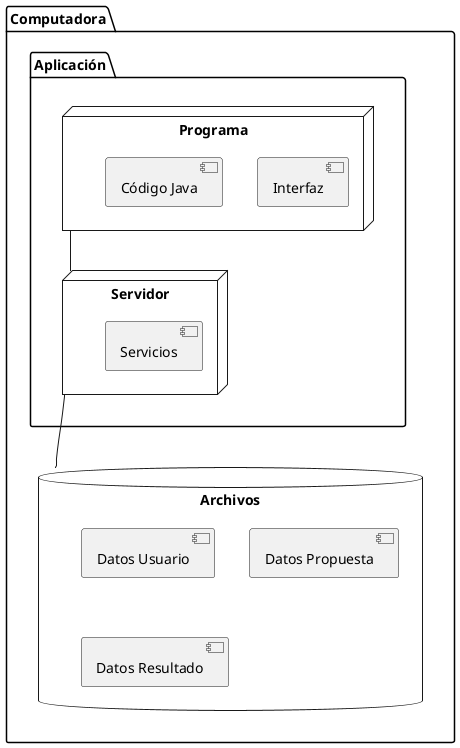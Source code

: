 @startuml Despliegue

package "Computadora"{

package "Aplicación"{

node "Programa" {
    [Interfaz]
    [Código Java]
}

node "Servidor"{
    [Servicios]
}

Programa -- Servidor

}
database "Archivos" {
    [Datos Usuario]
    [Datos Propuesta]
    [Datos Resultado]
}

Servidor --- Archivos

}